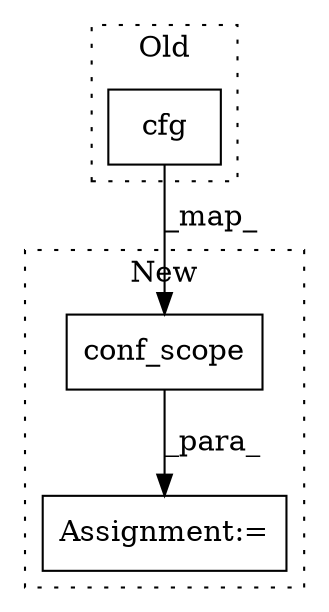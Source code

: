 digraph G {
subgraph cluster0 {
1 [label="cfg" a="32" s="4854,4889" l="4,1" shape="box"];
label = "Old";
style="dotted";
}
subgraph cluster1 {
2 [label="conf_scope" a="32" s="4895,4937" l="11,1" shape="box"];
3 [label="Assignment:=" a="7" s="4894" l="1" shape="box"];
label = "New";
style="dotted";
}
1 -> 2 [label="_map_"];
2 -> 3 [label="_para_"];
}